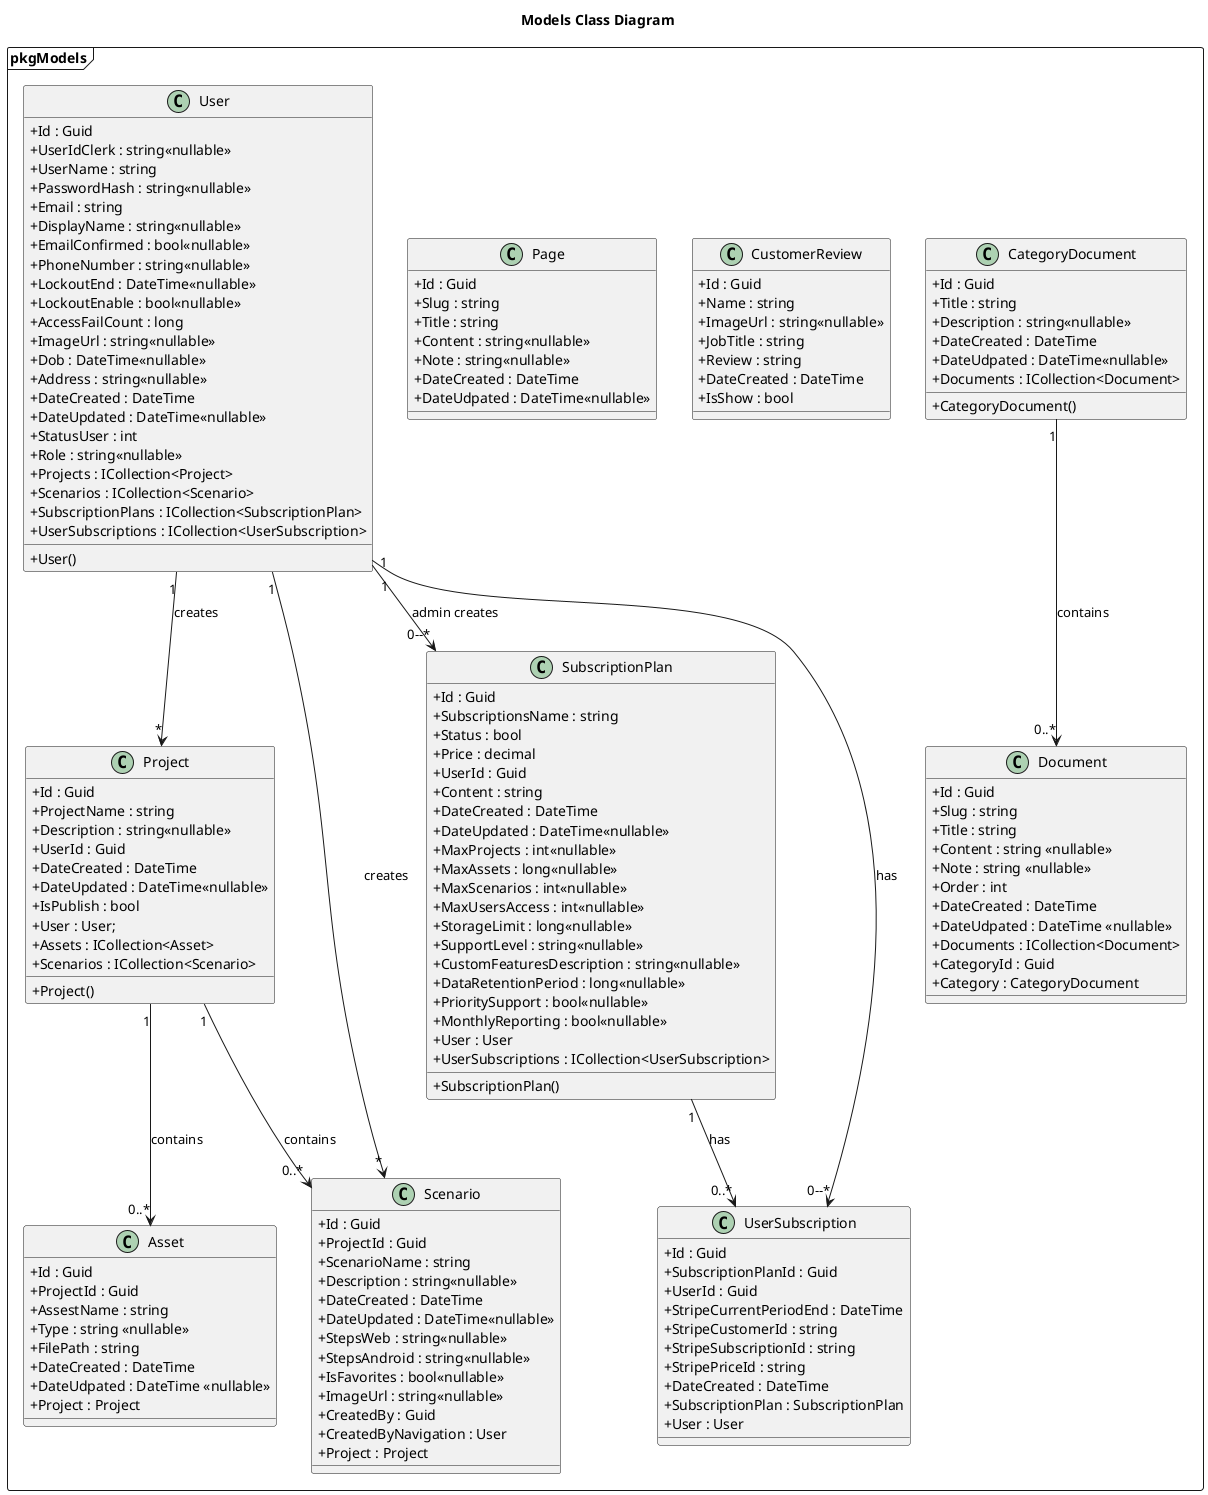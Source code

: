 @startuml Models
skinparam classAttributeIconSize 0
Title Models Class Diagram
'Character	Visibility
'-			private
'#			protected
'~			package private
'+			public

'Extension	<|--	Quan hệ mở rộng từ (là extends hoặc implements nhưng ko có annotations trong code)
'Composition	*--	 Quan hệ gắn kết chặt chẽ : part - of
'Aggregation	o--	Quan hệ liên kết giữa hai thực thể : use, has


package pkgModels <<Frame>> {

    !startsub Asset
    class Asset    {
        + Id : Guid
        + ProjectId : Guid
        + AssestName : string
        + Type : string <<nullable>>
        + FilePath : string
        + DateCreated : DateTime
        + DateUdpated : DateTime <<nullable>>
        + Project : Project
    }
    !endsub

    !startsub CategoryDocument
    class CategoryDocument  {
        + CategoryDocument()
        + Id : Guid
        + Title : string
        + Description : string<<nullable>>
        + DateCreated : DateTime
        + DateUdpated : DateTime<<nullable>>
        + Documents : ICollection<Document>
    }
    !endsub

    !startsub Document
    class Document  {
        + Id : Guid
        + Slug : string
        + Title : string
        + Content : string <<nullable>>
        + Note : string <<nullable>>
        + Order : int
        + DateCreated : DateTime
        + DateUdpated : DateTime <<nullable>>
        + Documents : ICollection<Document>
        + CategoryId : Guid
        + Category : CategoryDocument
    }
    !endsub

    !startsub CustomerReview
    class CustomerReview    {
        + Id : Guid
        + Name : string
        + ImageUrl : string<<nullable>>
        + JobTitle : string
        + Review : string
        + DateCreated : DateTime
        + IsShow : bool
    }
    !endsub

    !startsub Page
    class Page   {
        + Id : Guid
        + Slug : string
        + Title : string
        + Content : string<<nullable>>
        + Note : string<<nullable>>
        + DateCreated : DateTime
        + DateUdpated : DateTime<<nullable>>
    }
    !endsub

    !startsub Project
    class Project    {
        + Project()

        + Id : Guid
        + ProjectName : string
        + Description : string<<nullable>>
        + UserId : Guid
        + DateCreated : DateTime
        + DateUpdated : DateTime<<nullable>>
        + IsPublish : bool
        + User : User;
        + Assets : ICollection<Asset>
        + Scenarios : ICollection<Scenario>
    }
    !endsub

    !startsub Scenario
    class Scenario    {
        + Id : Guid
        + ProjectId : Guid
        + ScenarioName : string
        + Description : string<<nullable>>
        + DateCreated : DateTime
        + DateUpdated : DateTime<<nullable>>
        + StepsWeb : string<<nullable>>
        + StepsAndroid : string<<nullable>>
        + IsFavorites : bool<<nullable>>
        + ImageUrl : string<<nullable>>
        + CreatedBy : Guid
        + CreatedByNavigation : User
        + Project : Project
    }
    !endsub

    !startsub SubscriptionPlan
    class SubscriptionPlan    {
        + SubscriptionPlan()
        + Id : Guid
        + SubscriptionsName : string
        + Status : bool
        + Price : decimal
        + UserId : Guid
        + Content : string
        + DateCreated : DateTime
        + DateUpdated : DateTime<<nullable>>
        + MaxProjects : int<<nullable>>
        + MaxAssets : long<<nullable>>
        + MaxScenarios : int<<nullable>>
        + MaxUsersAccess : int<<nullable>>
        + StorageLimit : long<<nullable>>
        + SupportLevel : string<<nullable>>
        + CustomFeaturesDescription : string<<nullable>>
        + DataRetentionPeriod : long<<nullable>>
        + PrioritySupport : bool<<nullable>>
        + MonthlyReporting : bool<<nullable>>
        + User : User
        + UserSubscriptions : ICollection<UserSubscription>
    }
    !endsub

    !startsub User
    class User    {
        + User()

        + Id : Guid
        + UserIdClerk : string<<nullable>>
        + UserName : string
        + PasswordHash : string<<nullable>>
        + Email : string
        + DisplayName : string<<nullable>>
        + EmailConfirmed : bool<<nullable>>
        + PhoneNumber : string<<nullable>>
        + LockoutEnd : DateTime<<nullable>>
        + LockoutEnable : bool<<nullable>>
        + AccessFailCount : long
        + ImageUrl : string<<nullable>>
        + Dob : DateTime<<nullable>>
        + Address : string<<nullable>>
        + DateCreated : DateTime
        + DateUpdated : DateTime<<nullable>>
        + StatusUser : int
        + Role : string<<nullable>>
        + Projects : ICollection<Project>
        + Scenarios : ICollection<Scenario>
        + SubscriptionPlans : ICollection<SubscriptionPlan>
        + UserSubscriptions : ICollection<UserSubscription>
    }
    !endsub

    !startsub UserSubscription
    class UserSubscription    {
        + Id : Guid
        + SubscriptionPlanId : Guid
        + UserId : Guid
        + StripeCurrentPeriodEnd : DateTime
        + StripeCustomerId : string
        + StripeSubscriptionId : string
        + StripePriceId : string
        + DateCreated : DateTime
        + SubscriptionPlan : SubscriptionPlan
        + User : User
    }
    !endsub
    ' Relationships
    User "1" --> "*" Project : creates
    

    User "1" --> "*" Scenario : creates
    
    User "1" --> "0--*" SubscriptionPlan : admin creates
   

    User "1" --> "0--*" UserSubscription : has
   

    Project "1" --> "0..*" Asset : contains

    Project "1" --> "0..*" Scenario : contains
    

    CategoryDocument "1" -->"0..*" Document : contains

    
    SubscriptionPlan "1" --> "0..*" UserSubscription : has
   
}
@enduml